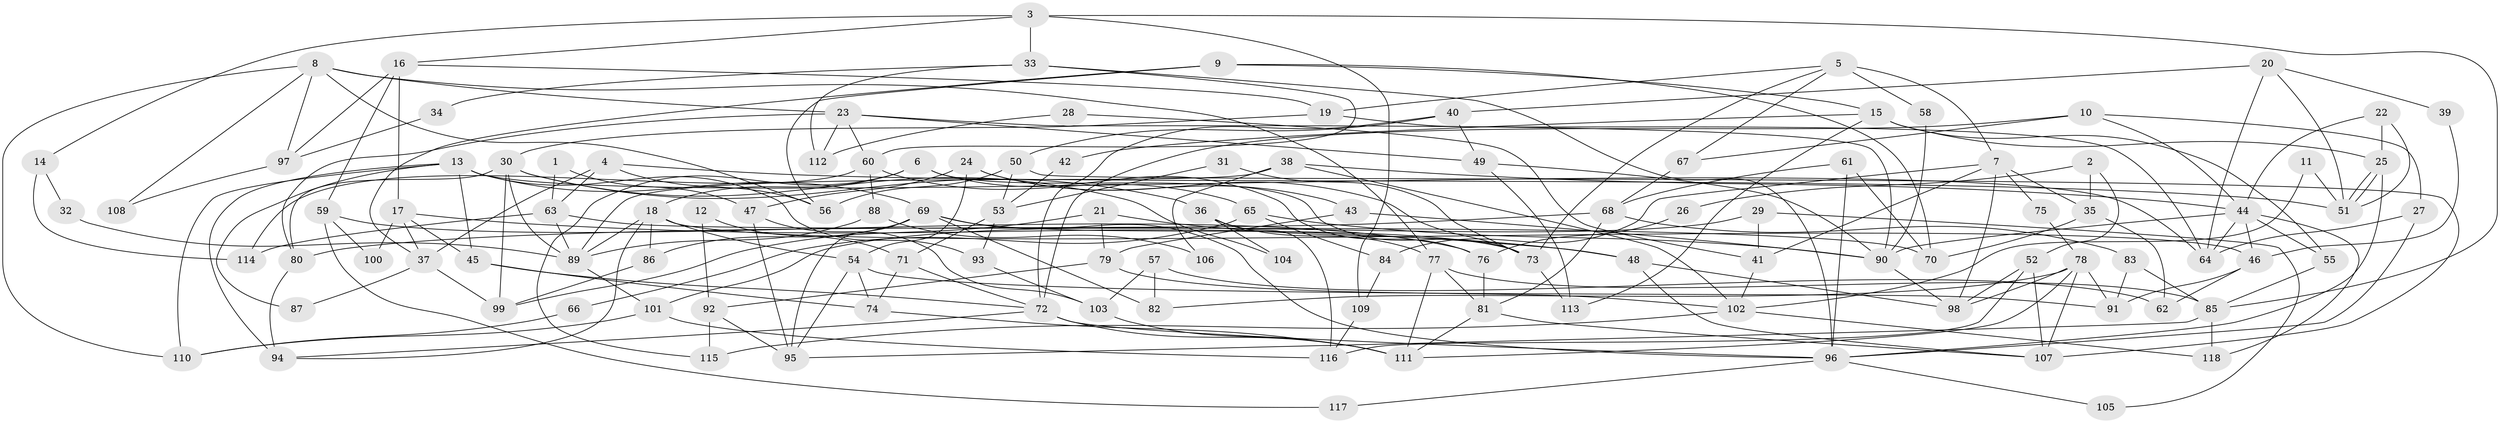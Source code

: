 // coarse degree distribution, {9: 0.04225352112676056, 5: 0.15492957746478872, 8: 0.028169014084507043, 6: 0.11267605633802817, 7: 0.014084507042253521, 4: 0.19718309859154928, 16: 0.014084507042253521, 3: 0.2112676056338028, 11: 0.028169014084507043, 2: 0.16901408450704225, 10: 0.014084507042253521, 12: 0.014084507042253521}
// Generated by graph-tools (version 1.1) at 2025/51/03/04/25 22:51:16]
// undirected, 118 vertices, 236 edges
graph export_dot {
  node [color=gray90,style=filled];
  1;
  2;
  3;
  4;
  5;
  6;
  7;
  8;
  9;
  10;
  11;
  12;
  13;
  14;
  15;
  16;
  17;
  18;
  19;
  20;
  21;
  22;
  23;
  24;
  25;
  26;
  27;
  28;
  29;
  30;
  31;
  32;
  33;
  34;
  35;
  36;
  37;
  38;
  39;
  40;
  41;
  42;
  43;
  44;
  45;
  46;
  47;
  48;
  49;
  50;
  51;
  52;
  53;
  54;
  55;
  56;
  57;
  58;
  59;
  60;
  61;
  62;
  63;
  64;
  65;
  66;
  67;
  68;
  69;
  70;
  71;
  72;
  73;
  74;
  75;
  76;
  77;
  78;
  79;
  80;
  81;
  82;
  83;
  84;
  85;
  86;
  87;
  88;
  89;
  90;
  91;
  92;
  93;
  94;
  95;
  96;
  97;
  98;
  99;
  100;
  101;
  102;
  103;
  104;
  105;
  106;
  107;
  108;
  109;
  110;
  111;
  112;
  113;
  114;
  115;
  116;
  117;
  118;
  1 -- 47;
  1 -- 63;
  2 -- 52;
  2 -- 35;
  2 -- 26;
  3 -- 109;
  3 -- 16;
  3 -- 14;
  3 -- 33;
  3 -- 85;
  4 -- 56;
  4 -- 51;
  4 -- 37;
  4 -- 63;
  5 -- 19;
  5 -- 73;
  5 -- 7;
  5 -- 58;
  5 -- 67;
  6 -- 73;
  6 -- 18;
  6 -- 76;
  6 -- 115;
  7 -- 98;
  7 -- 35;
  7 -- 41;
  7 -- 75;
  7 -- 84;
  8 -- 77;
  8 -- 23;
  8 -- 56;
  8 -- 97;
  8 -- 108;
  8 -- 110;
  9 -- 15;
  9 -- 56;
  9 -- 37;
  9 -- 70;
  10 -- 67;
  10 -- 44;
  10 -- 27;
  10 -- 72;
  11 -- 51;
  11 -- 102;
  12 -- 71;
  12 -- 92;
  13 -- 64;
  13 -- 69;
  13 -- 45;
  13 -- 87;
  13 -- 93;
  13 -- 94;
  13 -- 110;
  14 -- 114;
  14 -- 32;
  15 -- 55;
  15 -- 25;
  15 -- 42;
  15 -- 113;
  16 -- 17;
  16 -- 19;
  16 -- 59;
  16 -- 97;
  17 -- 45;
  17 -- 37;
  17 -- 48;
  17 -- 100;
  18 -- 94;
  18 -- 89;
  18 -- 46;
  18 -- 54;
  18 -- 86;
  19 -- 64;
  19 -- 30;
  20 -- 40;
  20 -- 64;
  20 -- 39;
  20 -- 51;
  21 -- 79;
  21 -- 48;
  21 -- 99;
  22 -- 44;
  22 -- 51;
  22 -- 25;
  23 -- 90;
  23 -- 80;
  23 -- 49;
  23 -- 60;
  23 -- 112;
  24 -- 54;
  24 -- 73;
  24 -- 43;
  24 -- 47;
  25 -- 51;
  25 -- 51;
  25 -- 96;
  26 -- 76;
  27 -- 96;
  27 -- 64;
  28 -- 112;
  28 -- 41;
  29 -- 101;
  29 -- 41;
  29 -- 105;
  30 -- 99;
  30 -- 80;
  30 -- 36;
  30 -- 89;
  30 -- 104;
  31 -- 53;
  31 -- 73;
  32 -- 89;
  33 -- 96;
  33 -- 34;
  33 -- 60;
  33 -- 112;
  34 -- 97;
  35 -- 70;
  35 -- 62;
  36 -- 77;
  36 -- 104;
  36 -- 116;
  37 -- 87;
  37 -- 99;
  38 -- 89;
  38 -- 102;
  38 -- 44;
  38 -- 106;
  39 -- 46;
  40 -- 72;
  40 -- 50;
  40 -- 49;
  41 -- 102;
  42 -- 53;
  43 -- 90;
  43 -- 79;
  44 -- 46;
  44 -- 55;
  44 -- 64;
  44 -- 90;
  44 -- 118;
  45 -- 72;
  45 -- 74;
  46 -- 62;
  46 -- 91;
  47 -- 95;
  47 -- 103;
  48 -- 98;
  48 -- 107;
  49 -- 90;
  49 -- 113;
  50 -- 107;
  50 -- 53;
  50 -- 56;
  52 -- 98;
  52 -- 107;
  52 -- 116;
  53 -- 71;
  53 -- 93;
  54 -- 74;
  54 -- 91;
  54 -- 95;
  55 -- 85;
  57 -- 103;
  57 -- 82;
  57 -- 62;
  58 -- 90;
  59 -- 76;
  59 -- 100;
  59 -- 117;
  60 -- 65;
  60 -- 88;
  60 -- 114;
  61 -- 70;
  61 -- 96;
  61 -- 68;
  63 -- 89;
  63 -- 70;
  63 -- 114;
  65 -- 90;
  65 -- 66;
  65 -- 84;
  66 -- 110;
  67 -- 68;
  68 -- 83;
  68 -- 80;
  68 -- 81;
  69 -- 96;
  69 -- 86;
  69 -- 73;
  69 -- 82;
  69 -- 95;
  71 -- 74;
  71 -- 72;
  72 -- 111;
  72 -- 94;
  72 -- 96;
  73 -- 113;
  74 -- 111;
  75 -- 78;
  76 -- 81;
  77 -- 85;
  77 -- 81;
  77 -- 111;
  78 -- 111;
  78 -- 91;
  78 -- 82;
  78 -- 98;
  78 -- 107;
  79 -- 102;
  79 -- 92;
  80 -- 94;
  81 -- 107;
  81 -- 111;
  83 -- 91;
  83 -- 85;
  84 -- 109;
  85 -- 95;
  85 -- 118;
  86 -- 99;
  88 -- 89;
  88 -- 106;
  89 -- 101;
  90 -- 98;
  92 -- 95;
  92 -- 115;
  93 -- 103;
  96 -- 105;
  96 -- 117;
  97 -- 108;
  101 -- 110;
  101 -- 116;
  102 -- 115;
  102 -- 118;
  103 -- 111;
  109 -- 116;
}
